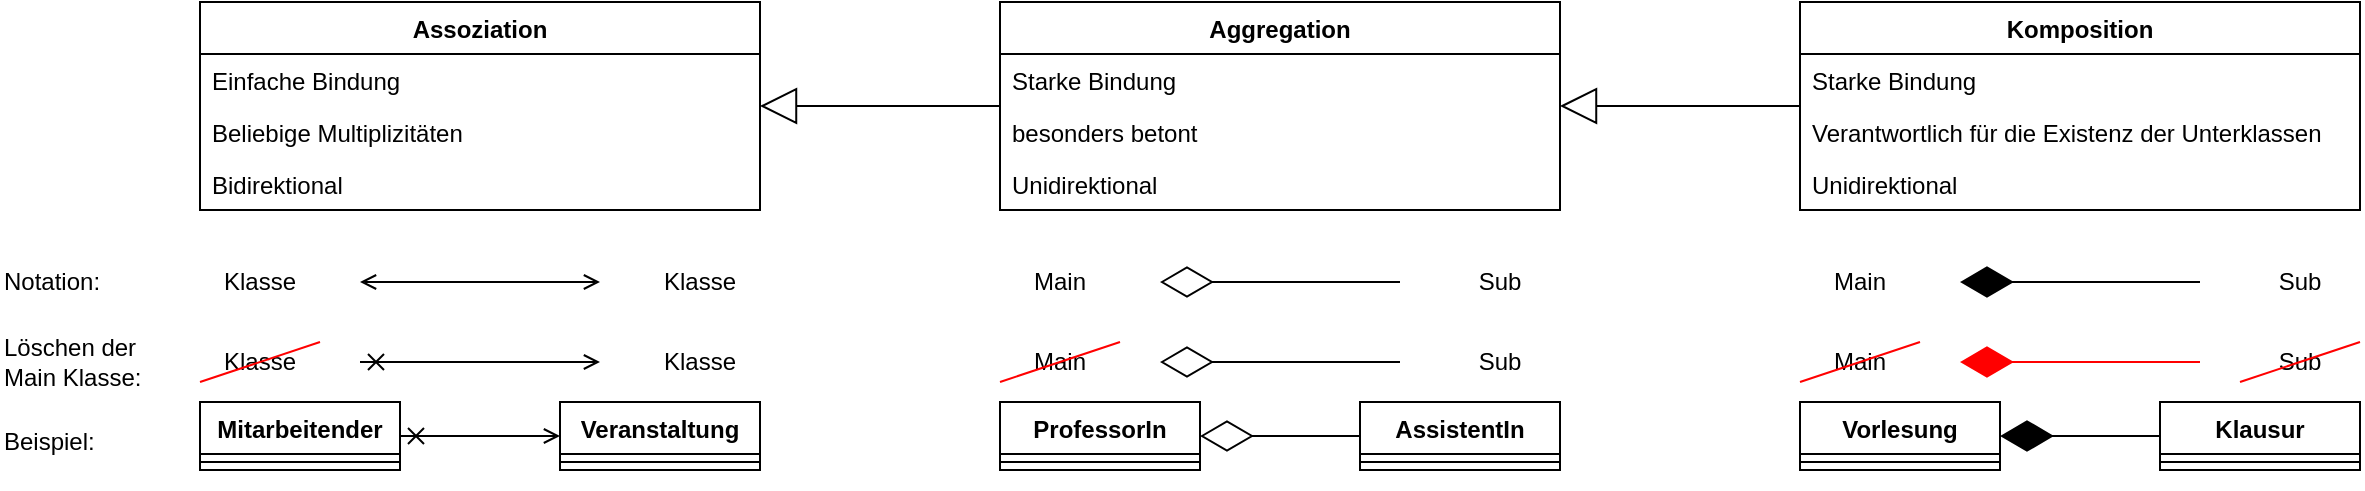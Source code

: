 <mxfile version="15.1.3" type="device"><diagram id="EGtkqMWdRzsTWGtnG9s3" name="Seite-1"><mxGraphModel dx="1673" dy="967" grid="1" gridSize="10" guides="1" tooltips="1" connect="1" arrows="1" fold="1" page="1" pageScale="1" pageWidth="827" pageHeight="1169" math="0" shadow="0"><root><mxCell id="0"/><mxCell id="1" parent="0"/><mxCell id="s6UaT2L7mogMVV06y5jm-23" value="" style="endArrow=open;html=1;endFill=0;startArrow=open;startFill=0;" parent="1" edge="1"><mxGeometry width="50" height="50" relative="1" as="geometry"><mxPoint x="200" y="180" as="sourcePoint"/><mxPoint x="320" y="180" as="targetPoint"/></mxGeometry></mxCell><mxCell id="s6UaT2L7mogMVV06y5jm-24" value="" style="endArrow=diamondThin;endFill=1;endSize=24;html=1;" parent="1" edge="1"><mxGeometry width="160" relative="1" as="geometry"><mxPoint x="1120" y="180" as="sourcePoint"/><mxPoint x="1000" y="180" as="targetPoint"/></mxGeometry></mxCell><mxCell id="s6UaT2L7mogMVV06y5jm-25" value="" style="endArrow=diamondThin;endFill=0;endSize=24;html=1;" parent="1" edge="1"><mxGeometry width="160" relative="1" as="geometry"><mxPoint x="720" y="180" as="sourcePoint"/><mxPoint x="600" y="180" as="targetPoint"/></mxGeometry></mxCell><mxCell id="wpHPXoE95TDzX2BNTErb-1" value="Assoziation" style="swimlane;fontStyle=1;childLayout=stackLayout;horizontal=1;startSize=26;horizontalStack=0;resizeParent=1;resizeParentMax=0;resizeLast=0;collapsible=1;marginBottom=0;" vertex="1" parent="1"><mxGeometry x="120" y="40" width="280" height="104" as="geometry"/></mxCell><mxCell id="wpHPXoE95TDzX2BNTErb-2" value="Einfache Bindung" style="text;strokeColor=none;fillColor=none;align=left;verticalAlign=top;spacingLeft=4;spacingRight=4;overflow=hidden;rotatable=0;points=[[0,0.5],[1,0.5]];portConstraint=eastwest;" vertex="1" parent="wpHPXoE95TDzX2BNTErb-1"><mxGeometry y="26" width="280" height="26" as="geometry"/></mxCell><mxCell id="wpHPXoE95TDzX2BNTErb-3" value="Beliebige Multiplizitäten" style="text;strokeColor=none;fillColor=none;align=left;verticalAlign=top;spacingLeft=4;spacingRight=4;overflow=hidden;rotatable=0;points=[[0,0.5],[1,0.5]];portConstraint=eastwest;" vertex="1" parent="wpHPXoE95TDzX2BNTErb-1"><mxGeometry y="52" width="280" height="26" as="geometry"/></mxCell><mxCell id="wpHPXoE95TDzX2BNTErb-4" value="Bidirektional" style="text;strokeColor=none;fillColor=none;align=left;verticalAlign=top;spacingLeft=4;spacingRight=4;overflow=hidden;rotatable=0;points=[[0,0.5],[1,0.5]];portConstraint=eastwest;" vertex="1" parent="wpHPXoE95TDzX2BNTErb-1"><mxGeometry y="78" width="280" height="26" as="geometry"/></mxCell><mxCell id="wpHPXoE95TDzX2BNTErb-10" value="Aggregation" style="swimlane;fontStyle=1;childLayout=stackLayout;horizontal=1;startSize=26;horizontalStack=0;resizeParent=1;resizeParentMax=0;resizeLast=0;collapsible=1;marginBottom=0;" vertex="1" parent="1"><mxGeometry x="520" y="40" width="280" height="104" as="geometry"/></mxCell><mxCell id="wpHPXoE95TDzX2BNTErb-17" value="Starke Bindung" style="text;strokeColor=none;fillColor=none;align=left;verticalAlign=top;spacingLeft=4;spacingRight=4;overflow=hidden;rotatable=0;points=[[0,0.5],[1,0.5]];portConstraint=eastwest;" vertex="1" parent="wpHPXoE95TDzX2BNTErb-10"><mxGeometry y="26" width="280" height="26" as="geometry"/></mxCell><mxCell id="wpHPXoE95TDzX2BNTErb-11" value="besonders betont" style="text;strokeColor=none;fillColor=none;align=left;verticalAlign=top;spacingLeft=4;spacingRight=4;overflow=hidden;rotatable=0;points=[[0,0.5],[1,0.5]];portConstraint=eastwest;" vertex="1" parent="wpHPXoE95TDzX2BNTErb-10"><mxGeometry y="52" width="280" height="26" as="geometry"/></mxCell><mxCell id="wpHPXoE95TDzX2BNTErb-12" value="Unidirektional" style="text;strokeColor=none;fillColor=none;align=left;verticalAlign=top;spacingLeft=4;spacingRight=4;overflow=hidden;rotatable=0;points=[[0,0.5],[1,0.5]];portConstraint=eastwest;" vertex="1" parent="wpHPXoE95TDzX2BNTErb-10"><mxGeometry y="78" width="280" height="26" as="geometry"/></mxCell><mxCell id="wpHPXoE95TDzX2BNTErb-14" value="Komposition" style="swimlane;fontStyle=1;childLayout=stackLayout;horizontal=1;startSize=26;horizontalStack=0;resizeParent=1;resizeParentMax=0;resizeLast=0;collapsible=1;marginBottom=0;" vertex="1" parent="1"><mxGeometry x="920" y="40" width="280" height="104" as="geometry"/></mxCell><mxCell id="wpHPXoE95TDzX2BNTErb-18" value="Starke Bindung" style="text;strokeColor=none;fillColor=none;align=left;verticalAlign=top;spacingLeft=4;spacingRight=4;overflow=hidden;rotatable=0;points=[[0,0.5],[1,0.5]];portConstraint=eastwest;" vertex="1" parent="wpHPXoE95TDzX2BNTErb-14"><mxGeometry y="26" width="280" height="26" as="geometry"/></mxCell><mxCell id="wpHPXoE95TDzX2BNTErb-15" value="Verantwortlich für die Existenz der Unterklassen" style="text;strokeColor=none;fillColor=none;align=left;verticalAlign=top;spacingLeft=4;spacingRight=4;overflow=hidden;rotatable=0;points=[[0,0.5],[1,0.5]];portConstraint=eastwest;" vertex="1" parent="wpHPXoE95TDzX2BNTErb-14"><mxGeometry y="52" width="280" height="26" as="geometry"/></mxCell><mxCell id="wpHPXoE95TDzX2BNTErb-16" value="Unidirektional" style="text;strokeColor=none;fillColor=none;align=left;verticalAlign=top;spacingLeft=4;spacingRight=4;overflow=hidden;rotatable=0;points=[[0,0.5],[1,0.5]];portConstraint=eastwest;" vertex="1" parent="wpHPXoE95TDzX2BNTErb-14"><mxGeometry y="78" width="280" height="26" as="geometry"/></mxCell><mxCell id="wpHPXoE95TDzX2BNTErb-21" value="Klasse" style="text;html=1;strokeColor=none;fillColor=none;align=center;verticalAlign=middle;whiteSpace=wrap;rounded=0;" vertex="1" parent="1"><mxGeometry x="120" y="170" width="60" height="20" as="geometry"/></mxCell><mxCell id="wpHPXoE95TDzX2BNTErb-22" value="Klasse" style="text;html=1;strokeColor=none;fillColor=none;align=center;verticalAlign=middle;whiteSpace=wrap;rounded=0;" vertex="1" parent="1"><mxGeometry x="340" y="170" width="60" height="20" as="geometry"/></mxCell><mxCell id="wpHPXoE95TDzX2BNTErb-23" value="Main" style="text;html=1;strokeColor=none;fillColor=none;align=center;verticalAlign=middle;whiteSpace=wrap;rounded=0;" vertex="1" parent="1"><mxGeometry x="520" y="170" width="60" height="20" as="geometry"/></mxCell><mxCell id="wpHPXoE95TDzX2BNTErb-24" value="Sub" style="text;html=1;strokeColor=none;fillColor=none;align=center;verticalAlign=middle;whiteSpace=wrap;rounded=0;" vertex="1" parent="1"><mxGeometry x="740" y="170" width="60" height="20" as="geometry"/></mxCell><mxCell id="wpHPXoE95TDzX2BNTErb-25" value="Main" style="text;html=1;strokeColor=none;fillColor=none;align=center;verticalAlign=middle;whiteSpace=wrap;rounded=0;" vertex="1" parent="1"><mxGeometry x="920" y="170" width="60" height="20" as="geometry"/></mxCell><mxCell id="wpHPXoE95TDzX2BNTErb-26" value="Sub" style="text;html=1;strokeColor=none;fillColor=none;align=center;verticalAlign=middle;whiteSpace=wrap;rounded=0;" vertex="1" parent="1"><mxGeometry x="1140" y="170" width="60" height="20" as="geometry"/></mxCell><mxCell id="wpHPXoE95TDzX2BNTErb-27" value="" style="endArrow=open;html=1;endFill=0;startArrow=cross;startFill=0;" edge="1" parent="1"><mxGeometry width="50" height="50" relative="1" as="geometry"><mxPoint x="200" y="220" as="sourcePoint"/><mxPoint x="320" y="220" as="targetPoint"/></mxGeometry></mxCell><mxCell id="wpHPXoE95TDzX2BNTErb-28" value="Klasse" style="text;html=1;strokeColor=none;fillColor=none;align=center;verticalAlign=middle;whiteSpace=wrap;rounded=0;" vertex="1" parent="1"><mxGeometry x="120" y="210" width="60" height="20" as="geometry"/></mxCell><mxCell id="wpHPXoE95TDzX2BNTErb-29" value="Klasse" style="text;html=1;strokeColor=none;fillColor=none;align=center;verticalAlign=middle;whiteSpace=wrap;rounded=0;" vertex="1" parent="1"><mxGeometry x="340" y="210" width="60" height="20" as="geometry"/></mxCell><mxCell id="wpHPXoE95TDzX2BNTErb-33" value="" style="endArrow=diamondThin;endFill=0;endSize=24;html=1;" edge="1" parent="1"><mxGeometry width="160" relative="1" as="geometry"><mxPoint x="720" y="220" as="sourcePoint"/><mxPoint x="600" y="220" as="targetPoint"/></mxGeometry></mxCell><mxCell id="wpHPXoE95TDzX2BNTErb-34" value="Main" style="text;html=1;strokeColor=none;fillColor=none;align=center;verticalAlign=middle;whiteSpace=wrap;rounded=0;" vertex="1" parent="1"><mxGeometry x="520" y="210" width="60" height="20" as="geometry"/></mxCell><mxCell id="wpHPXoE95TDzX2BNTErb-35" value="Sub" style="text;html=1;strokeColor=none;fillColor=none;align=center;verticalAlign=middle;whiteSpace=wrap;rounded=0;" vertex="1" parent="1"><mxGeometry x="740" y="210" width="60" height="20" as="geometry"/></mxCell><mxCell id="wpHPXoE95TDzX2BNTErb-39" value="" style="endArrow=diamondThin;endFill=1;endSize=24;html=1;strokeColor=#FF0000;" edge="1" parent="1"><mxGeometry width="160" relative="1" as="geometry"><mxPoint x="1120" y="220" as="sourcePoint"/><mxPoint x="1000" y="220" as="targetPoint"/></mxGeometry></mxCell><mxCell id="wpHPXoE95TDzX2BNTErb-40" value="Main" style="text;html=1;strokeColor=none;fillColor=none;align=center;verticalAlign=middle;whiteSpace=wrap;rounded=0;" vertex="1" parent="1"><mxGeometry x="920" y="210" width="60" height="20" as="geometry"/></mxCell><mxCell id="wpHPXoE95TDzX2BNTErb-41" value="Sub" style="text;html=1;strokeColor=none;fillColor=none;align=center;verticalAlign=middle;whiteSpace=wrap;rounded=0;" vertex="1" parent="1"><mxGeometry x="1140" y="210" width="60" height="20" as="geometry"/></mxCell><mxCell id="wpHPXoE95TDzX2BNTErb-42" value="" style="endArrow=none;html=1;exitX=0;exitY=1;exitDx=0;exitDy=0;entryX=1;entryY=0;entryDx=0;entryDy=0;strokeColor=#FF0000;" edge="1" parent="1" source="wpHPXoE95TDzX2BNTErb-28" target="wpHPXoE95TDzX2BNTErb-28"><mxGeometry width="50" height="50" relative="1" as="geometry"><mxPoint x="630" y="230" as="sourcePoint"/><mxPoint x="680" y="180" as="targetPoint"/></mxGeometry></mxCell><mxCell id="wpHPXoE95TDzX2BNTErb-43" value="" style="endArrow=none;html=1;exitX=0;exitY=1;exitDx=0;exitDy=0;entryX=1;entryY=0;entryDx=0;entryDy=0;strokeColor=#FF0000;" edge="1" parent="1" source="wpHPXoE95TDzX2BNTErb-34" target="wpHPXoE95TDzX2BNTErb-34"><mxGeometry width="50" height="50" relative="1" as="geometry"><mxPoint x="130" y="240" as="sourcePoint"/><mxPoint x="190" y="220" as="targetPoint"/></mxGeometry></mxCell><mxCell id="wpHPXoE95TDzX2BNTErb-44" value="" style="endArrow=none;html=1;exitX=0;exitY=1;exitDx=0;exitDy=0;entryX=1;entryY=0;entryDx=0;entryDy=0;strokeColor=#FF0000;" edge="1" parent="1" source="wpHPXoE95TDzX2BNTErb-40" target="wpHPXoE95TDzX2BNTErb-40"><mxGeometry width="50" height="50" relative="1" as="geometry"><mxPoint x="140" y="250" as="sourcePoint"/><mxPoint x="200" y="230" as="targetPoint"/></mxGeometry></mxCell><mxCell id="wpHPXoE95TDzX2BNTErb-46" value="" style="endArrow=none;html=1;exitX=0;exitY=1;exitDx=0;exitDy=0;entryX=1;entryY=0;entryDx=0;entryDy=0;strokeColor=#FF0000;" edge="1" parent="1" source="wpHPXoE95TDzX2BNTErb-41" target="wpHPXoE95TDzX2BNTErb-41"><mxGeometry width="50" height="50" relative="1" as="geometry"><mxPoint x="930" y="240" as="sourcePoint"/><mxPoint x="990" y="220" as="targetPoint"/></mxGeometry></mxCell><mxCell id="wpHPXoE95TDzX2BNTErb-48" value="Notation:" style="text;html=1;strokeColor=none;fillColor=none;align=left;verticalAlign=middle;whiteSpace=wrap;rounded=0;" vertex="1" parent="1"><mxGeometry x="20" y="170" width="100" height="20" as="geometry"/></mxCell><mxCell id="wpHPXoE95TDzX2BNTErb-49" value="Löschen der&lt;br&gt;Main Klasse:" style="text;html=1;strokeColor=none;fillColor=none;align=left;verticalAlign=middle;whiteSpace=wrap;rounded=0;" vertex="1" parent="1"><mxGeometry x="20" y="200" width="100" height="40" as="geometry"/></mxCell><mxCell id="wpHPXoE95TDzX2BNTErb-50" value="Beispiel:" style="text;html=1;strokeColor=none;fillColor=none;align=left;verticalAlign=middle;whiteSpace=wrap;rounded=0;" vertex="1" parent="1"><mxGeometry x="20" y="250" width="100" height="20" as="geometry"/></mxCell><mxCell id="wpHPXoE95TDzX2BNTErb-51" value="Mitarbeitender" style="swimlane;fontStyle=1;align=center;verticalAlign=top;childLayout=stackLayout;horizontal=1;startSize=26;horizontalStack=0;resizeParent=1;resizeParentMax=0;resizeLast=0;collapsible=1;marginBottom=0;" vertex="1" parent="1"><mxGeometry x="120" y="240" width="100" height="34" as="geometry"/></mxCell><mxCell id="wpHPXoE95TDzX2BNTErb-53" value="" style="line;strokeWidth=1;fillColor=none;align=left;verticalAlign=middle;spacingTop=-1;spacingLeft=3;spacingRight=3;rotatable=0;labelPosition=right;points=[];portConstraint=eastwest;" vertex="1" parent="wpHPXoE95TDzX2BNTErb-51"><mxGeometry y="26" width="100" height="8" as="geometry"/></mxCell><mxCell id="wpHPXoE95TDzX2BNTErb-55" value="Veranstaltung" style="swimlane;fontStyle=1;align=center;verticalAlign=top;childLayout=stackLayout;horizontal=1;startSize=26;horizontalStack=0;resizeParent=1;resizeParentMax=0;resizeLast=0;collapsible=1;marginBottom=0;" vertex="1" parent="1"><mxGeometry x="300" y="240" width="100" height="34" as="geometry"/></mxCell><mxCell id="wpHPXoE95TDzX2BNTErb-56" value="" style="line;strokeWidth=1;fillColor=none;align=left;verticalAlign=middle;spacingTop=-1;spacingLeft=3;spacingRight=3;rotatable=0;labelPosition=right;points=[];portConstraint=eastwest;" vertex="1" parent="wpHPXoE95TDzX2BNTErb-55"><mxGeometry y="26" width="100" height="8" as="geometry"/></mxCell><mxCell id="wpHPXoE95TDzX2BNTErb-57" value="" style="endArrow=open;html=1;endFill=0;startArrow=cross;startFill=0;" edge="1" parent="1" source="wpHPXoE95TDzX2BNTErb-51" target="wpHPXoE95TDzX2BNTErb-55"><mxGeometry width="50" height="50" relative="1" as="geometry"><mxPoint x="210" y="230.0" as="sourcePoint"/><mxPoint x="330" y="230.0" as="targetPoint"/></mxGeometry></mxCell><mxCell id="wpHPXoE95TDzX2BNTErb-58" value="ProfessorIn" style="swimlane;fontStyle=1;align=center;verticalAlign=top;childLayout=stackLayout;horizontal=1;startSize=26;horizontalStack=0;resizeParent=1;resizeParentMax=0;resizeLast=0;collapsible=1;marginBottom=0;" vertex="1" parent="1"><mxGeometry x="520" y="240" width="100" height="34" as="geometry"/></mxCell><mxCell id="wpHPXoE95TDzX2BNTErb-59" value="" style="line;strokeWidth=1;fillColor=none;align=left;verticalAlign=middle;spacingTop=-1;spacingLeft=3;spacingRight=3;rotatable=0;labelPosition=right;points=[];portConstraint=eastwest;" vertex="1" parent="wpHPXoE95TDzX2BNTErb-58"><mxGeometry y="26" width="100" height="8" as="geometry"/></mxCell><mxCell id="wpHPXoE95TDzX2BNTErb-60" value="AssistentIn" style="swimlane;fontStyle=1;align=center;verticalAlign=top;childLayout=stackLayout;horizontal=1;startSize=26;horizontalStack=0;resizeParent=1;resizeParentMax=0;resizeLast=0;collapsible=1;marginBottom=0;" vertex="1" parent="1"><mxGeometry x="700" y="240" width="100" height="34" as="geometry"/></mxCell><mxCell id="wpHPXoE95TDzX2BNTErb-61" value="" style="line;strokeWidth=1;fillColor=none;align=left;verticalAlign=middle;spacingTop=-1;spacingLeft=3;spacingRight=3;rotatable=0;labelPosition=right;points=[];portConstraint=eastwest;" vertex="1" parent="wpHPXoE95TDzX2BNTErb-60"><mxGeometry y="26" width="100" height="8" as="geometry"/></mxCell><mxCell id="wpHPXoE95TDzX2BNTErb-62" value="" style="endArrow=diamondThin;endFill=0;endSize=24;html=1;" edge="1" parent="1" source="wpHPXoE95TDzX2BNTErb-60" target="wpHPXoE95TDzX2BNTErb-58"><mxGeometry width="160" relative="1" as="geometry"><mxPoint x="730" y="230.0" as="sourcePoint"/><mxPoint x="610" y="230.0" as="targetPoint"/></mxGeometry></mxCell><mxCell id="wpHPXoE95TDzX2BNTErb-63" value="Vorlesung" style="swimlane;fontStyle=1;align=center;verticalAlign=top;childLayout=stackLayout;horizontal=1;startSize=26;horizontalStack=0;resizeParent=1;resizeParentMax=0;resizeLast=0;collapsible=1;marginBottom=0;" vertex="1" parent="1"><mxGeometry x="920" y="240" width="100" height="34" as="geometry"/></mxCell><mxCell id="wpHPXoE95TDzX2BNTErb-64" value="" style="line;strokeWidth=1;fillColor=none;align=left;verticalAlign=middle;spacingTop=-1;spacingLeft=3;spacingRight=3;rotatable=0;labelPosition=right;points=[];portConstraint=eastwest;" vertex="1" parent="wpHPXoE95TDzX2BNTErb-63"><mxGeometry y="26" width="100" height="8" as="geometry"/></mxCell><mxCell id="wpHPXoE95TDzX2BNTErb-65" value="Klausur" style="swimlane;fontStyle=1;align=center;verticalAlign=top;childLayout=stackLayout;horizontal=1;startSize=26;horizontalStack=0;resizeParent=1;resizeParentMax=0;resizeLast=0;collapsible=1;marginBottom=0;" vertex="1" parent="1"><mxGeometry x="1100" y="240" width="100" height="34" as="geometry"/></mxCell><mxCell id="wpHPXoE95TDzX2BNTErb-66" value="" style="line;strokeWidth=1;fillColor=none;align=left;verticalAlign=middle;spacingTop=-1;spacingLeft=3;spacingRight=3;rotatable=0;labelPosition=right;points=[];portConstraint=eastwest;" vertex="1" parent="wpHPXoE95TDzX2BNTErb-65"><mxGeometry y="26" width="100" height="8" as="geometry"/></mxCell><mxCell id="wpHPXoE95TDzX2BNTErb-67" value="" style="endArrow=diamondThin;endFill=1;endSize=24;html=1;" edge="1" parent="1" source="wpHPXoE95TDzX2BNTErb-65" target="wpHPXoE95TDzX2BNTErb-63"><mxGeometry width="160" relative="1" as="geometry"><mxPoint x="1130" y="190.0" as="sourcePoint"/><mxPoint x="1010" y="190.0" as="targetPoint"/></mxGeometry></mxCell><mxCell id="wpHPXoE95TDzX2BNTErb-68" value="" style="endArrow=block;endSize=16;endFill=0;html=1;" edge="1" parent="1" source="wpHPXoE95TDzX2BNTErb-10" target="wpHPXoE95TDzX2BNTErb-1"><mxGeometry width="160" relative="1" as="geometry"><mxPoint x="590" y="-70" as="sourcePoint"/><mxPoint x="750" y="-70" as="targetPoint"/></mxGeometry></mxCell><mxCell id="wpHPXoE95TDzX2BNTErb-69" value="" style="endArrow=block;endSize=16;endFill=0;html=1;" edge="1" parent="1" source="wpHPXoE95TDzX2BNTErb-14" target="wpHPXoE95TDzX2BNTErb-10"><mxGeometry width="160" relative="1" as="geometry"><mxPoint x="530" y="102" as="sourcePoint"/><mxPoint x="660" y="-50" as="targetPoint"/></mxGeometry></mxCell></root></mxGraphModel></diagram></mxfile>